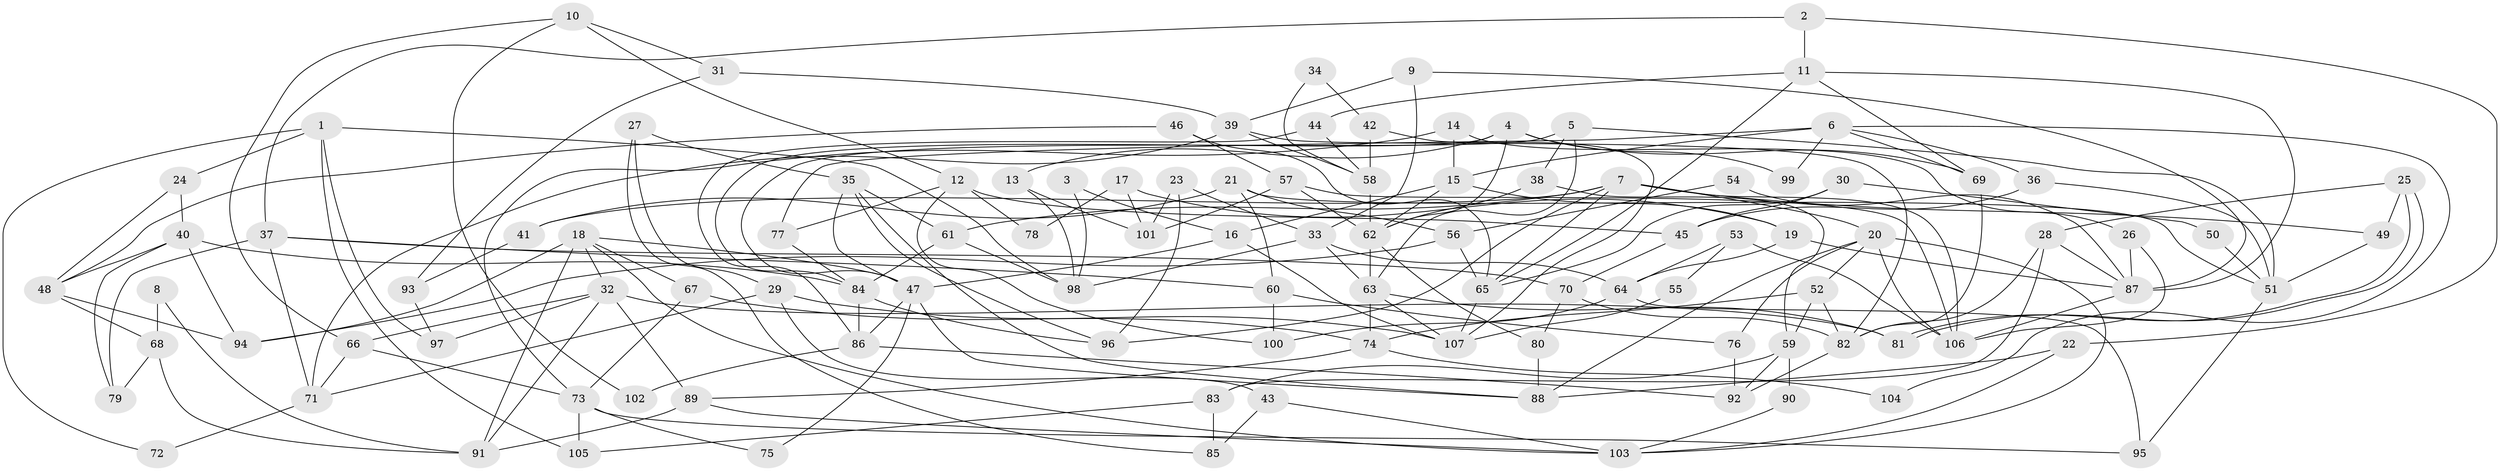 // coarse degree distribution, {3: 0.2972972972972973, 5: 0.17567567567567569, 2: 0.13513513513513514, 4: 0.16216216216216217, 6: 0.14864864864864866, 7: 0.02702702702702703, 10: 0.04054054054054054, 11: 0.013513513513513514}
// Generated by graph-tools (version 1.1) at 2025/53/03/04/25 21:53:47]
// undirected, 107 vertices, 214 edges
graph export_dot {
graph [start="1"]
  node [color=gray90,style=filled];
  1;
  2;
  3;
  4;
  5;
  6;
  7;
  8;
  9;
  10;
  11;
  12;
  13;
  14;
  15;
  16;
  17;
  18;
  19;
  20;
  21;
  22;
  23;
  24;
  25;
  26;
  27;
  28;
  29;
  30;
  31;
  32;
  33;
  34;
  35;
  36;
  37;
  38;
  39;
  40;
  41;
  42;
  43;
  44;
  45;
  46;
  47;
  48;
  49;
  50;
  51;
  52;
  53;
  54;
  55;
  56;
  57;
  58;
  59;
  60;
  61;
  62;
  63;
  64;
  65;
  66;
  67;
  68;
  69;
  70;
  71;
  72;
  73;
  74;
  75;
  76;
  77;
  78;
  79;
  80;
  81;
  82;
  83;
  84;
  85;
  86;
  87;
  88;
  89;
  90;
  91;
  92;
  93;
  94;
  95;
  96;
  97;
  98;
  99;
  100;
  101;
  102;
  103;
  104;
  105;
  106;
  107;
  1 -- 24;
  1 -- 98;
  1 -- 72;
  1 -- 97;
  1 -- 105;
  2 -- 22;
  2 -- 11;
  2 -- 37;
  3 -- 98;
  3 -- 16;
  4 -- 62;
  4 -- 84;
  4 -- 13;
  4 -- 69;
  4 -- 99;
  5 -- 51;
  5 -- 38;
  5 -- 47;
  5 -- 63;
  6 -- 77;
  6 -- 69;
  6 -- 15;
  6 -- 36;
  6 -- 99;
  6 -- 104;
  7 -- 20;
  7 -- 106;
  7 -- 41;
  7 -- 49;
  7 -- 61;
  7 -- 65;
  7 -- 96;
  8 -- 91;
  8 -- 68;
  9 -- 33;
  9 -- 87;
  9 -- 39;
  10 -- 12;
  10 -- 66;
  10 -- 31;
  10 -- 102;
  11 -- 69;
  11 -- 65;
  11 -- 44;
  11 -- 87;
  12 -- 45;
  12 -- 100;
  12 -- 77;
  12 -- 78;
  13 -- 101;
  13 -- 98;
  14 -- 26;
  14 -- 73;
  14 -- 15;
  15 -- 16;
  15 -- 19;
  15 -- 62;
  16 -- 47;
  16 -- 107;
  17 -- 19;
  17 -- 101;
  17 -- 78;
  18 -- 47;
  18 -- 32;
  18 -- 67;
  18 -- 91;
  18 -- 94;
  18 -- 103;
  19 -- 87;
  19 -- 64;
  20 -- 88;
  20 -- 106;
  20 -- 52;
  20 -- 76;
  20 -- 103;
  21 -- 60;
  21 -- 41;
  21 -- 51;
  21 -- 56;
  22 -- 88;
  22 -- 103;
  23 -- 96;
  23 -- 33;
  23 -- 101;
  24 -- 40;
  24 -- 48;
  25 -- 81;
  25 -- 81;
  25 -- 28;
  25 -- 49;
  26 -- 106;
  26 -- 87;
  27 -- 35;
  27 -- 29;
  27 -- 85;
  28 -- 83;
  28 -- 82;
  28 -- 87;
  29 -- 107;
  29 -- 43;
  29 -- 71;
  30 -- 65;
  30 -- 45;
  30 -- 50;
  31 -- 39;
  31 -- 93;
  32 -- 66;
  32 -- 91;
  32 -- 81;
  32 -- 89;
  32 -- 97;
  33 -- 63;
  33 -- 98;
  33 -- 64;
  34 -- 42;
  34 -- 58;
  35 -- 96;
  35 -- 47;
  35 -- 61;
  35 -- 88;
  36 -- 51;
  36 -- 45;
  37 -- 79;
  37 -- 60;
  37 -- 70;
  37 -- 71;
  38 -- 59;
  38 -- 62;
  39 -- 71;
  39 -- 58;
  39 -- 82;
  40 -- 84;
  40 -- 94;
  40 -- 48;
  40 -- 79;
  41 -- 93;
  42 -- 107;
  42 -- 58;
  43 -- 85;
  43 -- 103;
  44 -- 58;
  44 -- 86;
  45 -- 70;
  46 -- 65;
  46 -- 48;
  46 -- 57;
  47 -- 88;
  47 -- 75;
  47 -- 86;
  48 -- 94;
  48 -- 68;
  49 -- 51;
  50 -- 51;
  51 -- 95;
  52 -- 74;
  52 -- 59;
  52 -- 82;
  53 -- 106;
  53 -- 64;
  53 -- 55;
  54 -- 87;
  54 -- 56;
  55 -- 107;
  56 -- 65;
  56 -- 94;
  57 -- 62;
  57 -- 101;
  57 -- 106;
  58 -- 62;
  59 -- 92;
  59 -- 83;
  59 -- 90;
  60 -- 76;
  60 -- 100;
  61 -- 84;
  61 -- 98;
  62 -- 63;
  62 -- 80;
  63 -- 81;
  63 -- 74;
  63 -- 107;
  64 -- 95;
  64 -- 100;
  65 -- 107;
  66 -- 71;
  66 -- 73;
  67 -- 74;
  67 -- 73;
  68 -- 91;
  68 -- 79;
  69 -- 82;
  70 -- 82;
  70 -- 80;
  71 -- 72;
  73 -- 95;
  73 -- 75;
  73 -- 105;
  74 -- 89;
  74 -- 104;
  76 -- 92;
  77 -- 84;
  80 -- 88;
  82 -- 92;
  83 -- 105;
  83 -- 85;
  84 -- 86;
  84 -- 96;
  86 -- 92;
  86 -- 102;
  87 -- 106;
  89 -- 103;
  89 -- 91;
  90 -- 103;
  93 -- 97;
}
